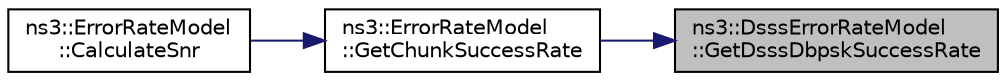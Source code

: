 digraph "ns3::DsssErrorRateModel::GetDsssDbpskSuccessRate"
{
 // LATEX_PDF_SIZE
  edge [fontname="Helvetica",fontsize="10",labelfontname="Helvetica",labelfontsize="10"];
  node [fontname="Helvetica",fontsize="10",shape=record];
  rankdir="RL";
  Node1 [label="ns3::DsssErrorRateModel\l::GetDsssDbpskSuccessRate",height=0.2,width=0.4,color="black", fillcolor="grey75", style="filled", fontcolor="black",tooltip="Return the chunk success rate of the differential BPSK."];
  Node1 -> Node2 [dir="back",color="midnightblue",fontsize="10",style="solid",fontname="Helvetica"];
  Node2 [label="ns3::ErrorRateModel\l::GetChunkSuccessRate",height=0.2,width=0.4,color="black", fillcolor="white", style="filled",URL="$classns3_1_1_error_rate_model.html#aec3225b1d57ce01bbce1b27226372c66",tooltip="This method returns the probability that the given 'chunk' of the packet will be successfully receive..."];
  Node2 -> Node3 [dir="back",color="midnightblue",fontsize="10",style="solid",fontname="Helvetica"];
  Node3 [label="ns3::ErrorRateModel\l::CalculateSnr",height=0.2,width=0.4,color="black", fillcolor="white", style="filled",URL="$classns3_1_1_error_rate_model.html#ac22816ff3d265aee0675cfe445d0517a",tooltip=" "];
}
